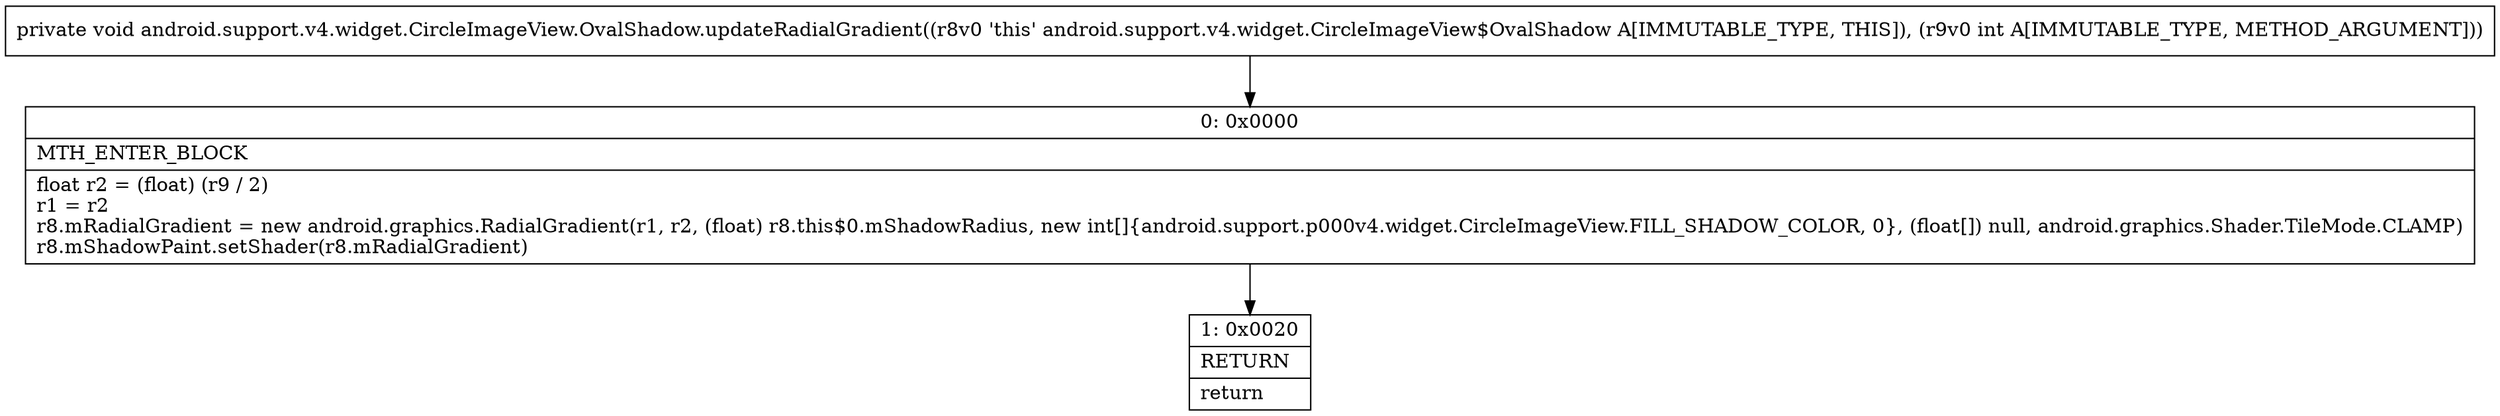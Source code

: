 digraph "CFG forandroid.support.v4.widget.CircleImageView.OvalShadow.updateRadialGradient(I)V" {
Node_0 [shape=record,label="{0\:\ 0x0000|MTH_ENTER_BLOCK\l|float r2 = (float) (r9 \/ 2)\lr1 = r2\lr8.mRadialGradient = new android.graphics.RadialGradient(r1, r2, (float) r8.this$0.mShadowRadius, new int[]\{android.support.p000v4.widget.CircleImageView.FILL_SHADOW_COLOR, 0\}, (float[]) null, android.graphics.Shader.TileMode.CLAMP)\lr8.mShadowPaint.setShader(r8.mRadialGradient)\l}"];
Node_1 [shape=record,label="{1\:\ 0x0020|RETURN\l|return\l}"];
MethodNode[shape=record,label="{private void android.support.v4.widget.CircleImageView.OvalShadow.updateRadialGradient((r8v0 'this' android.support.v4.widget.CircleImageView$OvalShadow A[IMMUTABLE_TYPE, THIS]), (r9v0 int A[IMMUTABLE_TYPE, METHOD_ARGUMENT])) }"];
MethodNode -> Node_0;
Node_0 -> Node_1;
}

